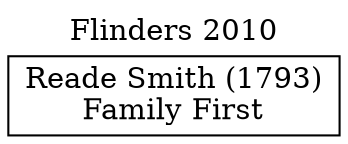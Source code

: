 // House preference flow
digraph "Reade Smith (1793)_Flinders_2010" {
	graph [label="Flinders 2010" labelloc=t mclimit=10]
	node [shape=box]
	"Reade Smith (1793)" [label="Reade Smith (1793)
Family First"]
}
